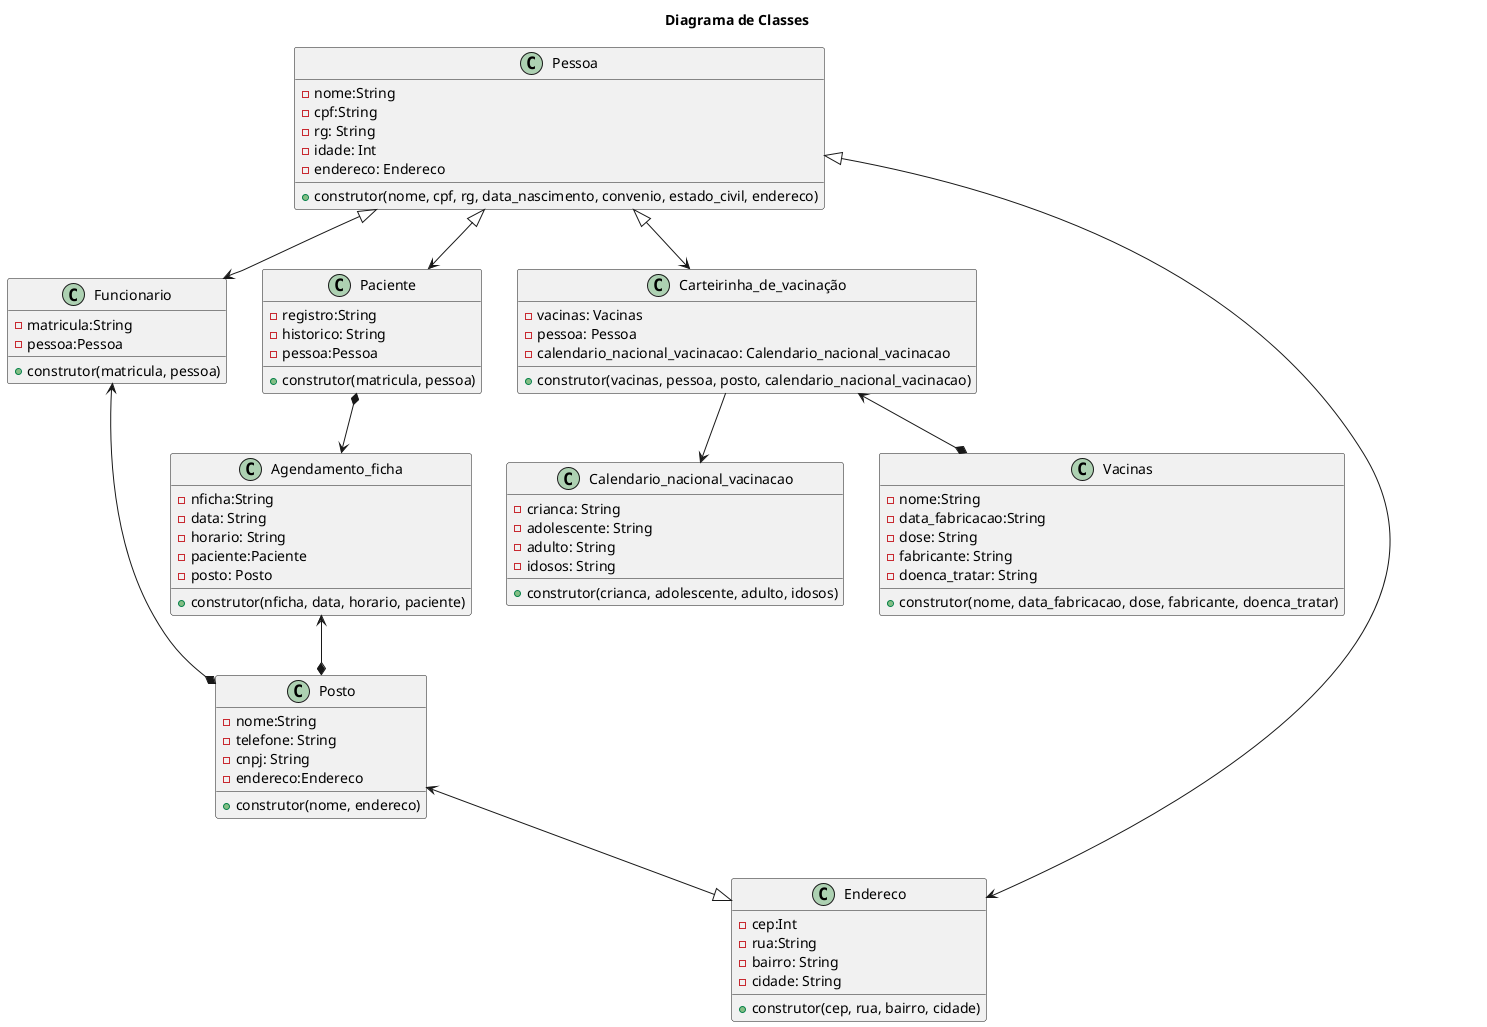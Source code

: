 @startuml herenca composicao

title Diagrama de Classes

class Pessoa{
    - nome:String
    - cpf:String
    - rg: String
    - idade: Int
    - endereco: Endereco
    + construtor(nome, cpf, rg, data_nascimento, convenio, estado_civil, endereco)
}

class Funcionario{
    - matricula:String
    - pessoa:Pessoa
    + construtor(matricula, pessoa)

}

class Paciente{
    - registro:String
    - historico: String
    - pessoa:Pessoa
    + construtor(matricula, pessoa)
    }

class Carteirinha_de_vacinação{
    - vacinas: Vacinas
    - pessoa: Pessoa
    - calendario_nacional_vacinacao: Calendario_nacional_vacinacao
    + construtor(vacinas, pessoa, posto, calendario_nacional_vacinacao)
} 


class Posto{
    - nome:String
    - telefone: String
    - cnpj: String
    - endereco:Endereco
    + construtor(nome, endereco)
}

class Calendario_nacional_vacinacao{
    - crianca: String
    - adolescente: String
    - adulto: String
    - idosos: String
    + construtor(crianca, adolescente, adulto, idosos)
} 

class Endereco{
    - cep:Int
    - rua:String
    - bairro: String
    - cidade: String
    + construtor(cep, rua, bairro, cidade)
}


class Vacinas{
    - nome:String
    - data_fabricacao:String
    - dose: String
    - fabricante: String
    - doenca_tratar: String
    + construtor(nome, data_fabricacao, dose, fabricante, doenca_tratar)
}



class Agendamento_ficha{
    - nficha:String
    - data: String
    - horario: String
    - paciente:Paciente
    - posto: Posto
    + construtor(nficha, data, horario, paciente)
    }

Pessoa <|--> Paciente
Paciente *--> Agendamento_ficha
Agendamento_ficha <--* Posto
Posto<--|> Endereco

Pessoa <|--> Funcionario
Funcionario <--* Posto

Pessoa <|--> Carteirinha_de_vacinação 
Carteirinha_de_vacinação <--* Vacinas
Carteirinha_de_vacinação --> Calendario_nacional_vacinacao

Pessoa <|--> Endereco


@enduml 